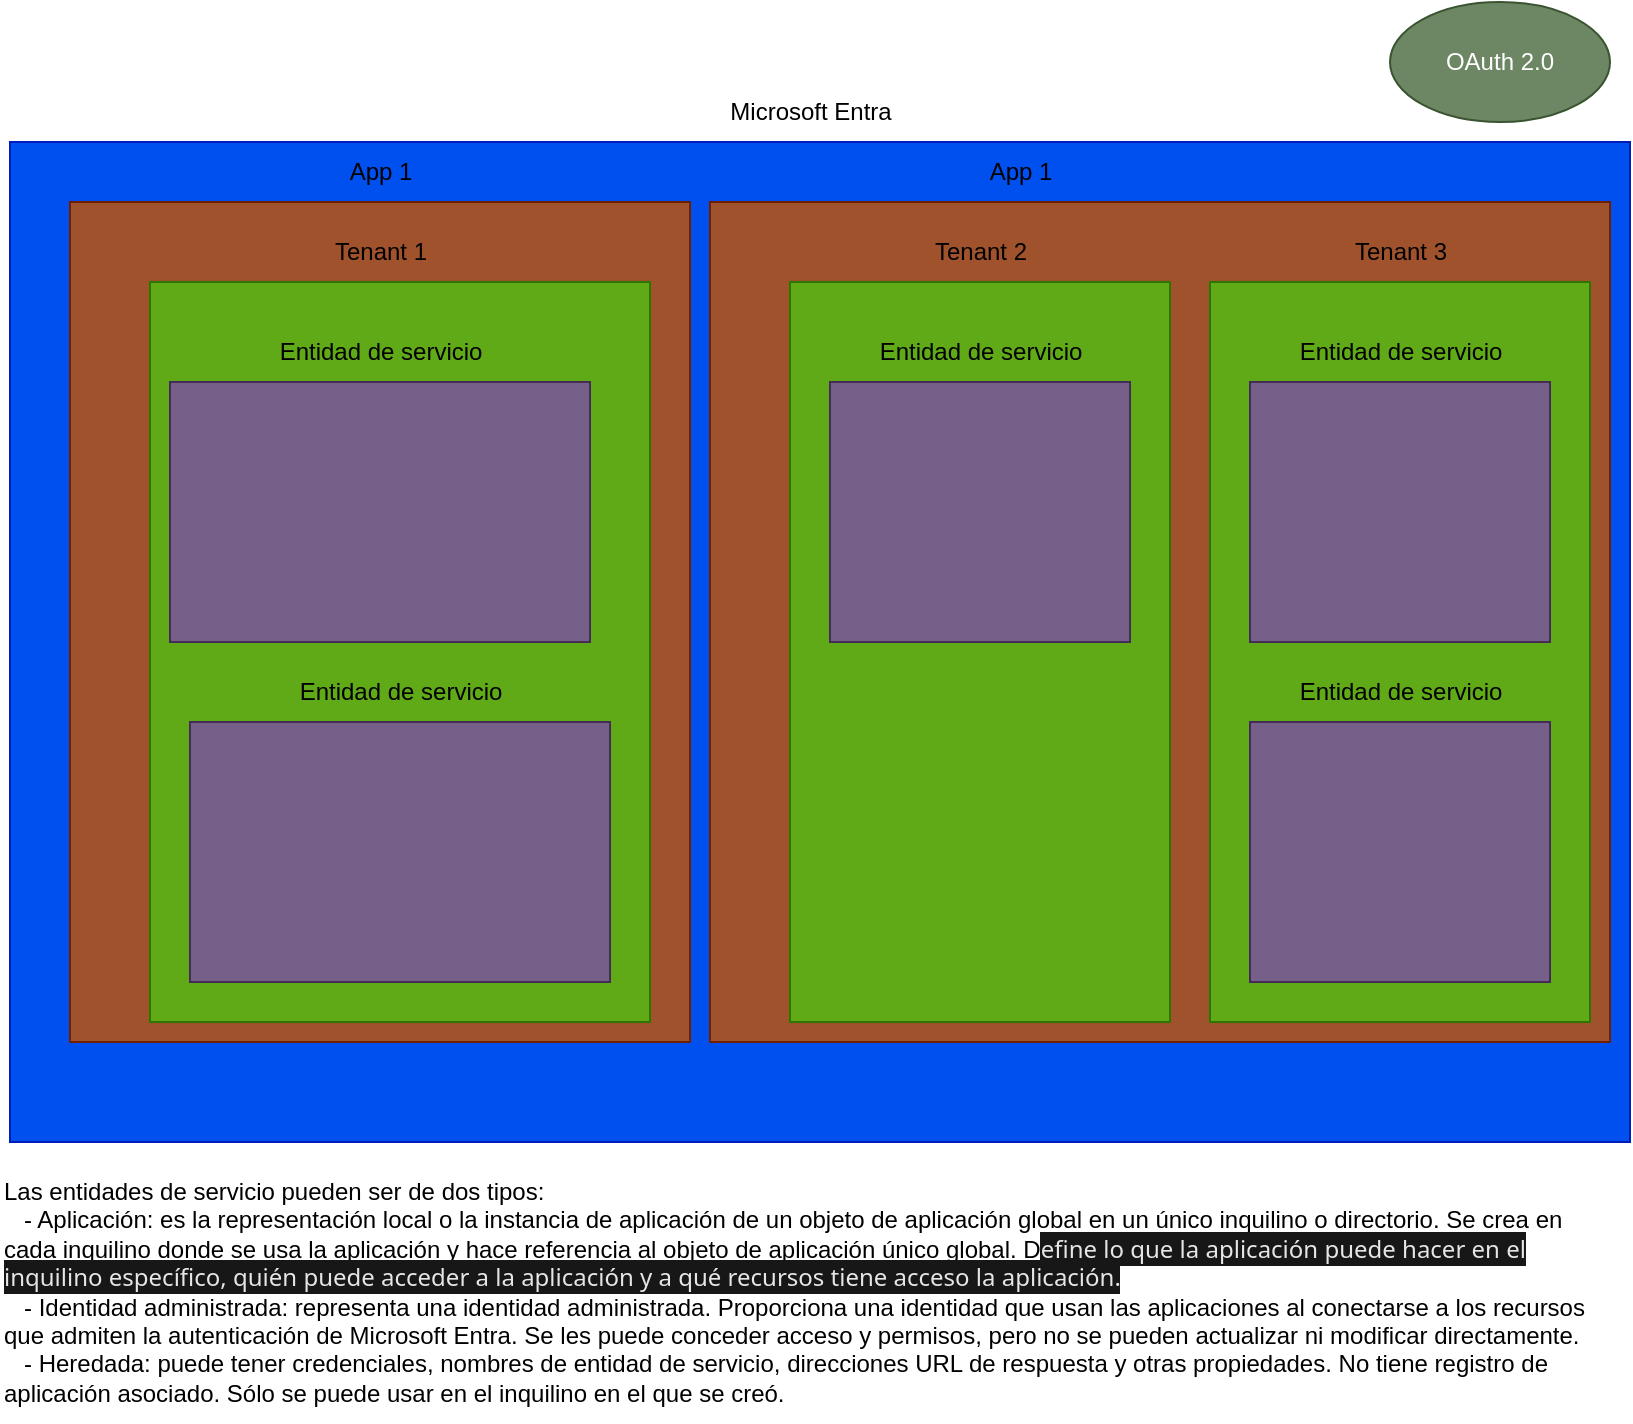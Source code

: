 <mxfile>
    <diagram id="VKVBnWXZFm83O2qIKnpS" name="Page-1">
        <mxGraphModel dx="1090" dy="787" grid="1" gridSize="10" guides="1" tooltips="1" connect="1" arrows="1" fold="1" page="1" pageScale="1" pageWidth="850" pageHeight="1100" math="0" shadow="0">
            <root>
                <mxCell id="0"/>
                <mxCell id="1" parent="0"/>
                <mxCell id="2" value="" style="rounded=0;whiteSpace=wrap;html=1;fillColor=#0050ef;fontColor=#ffffff;strokeColor=#001DBC;" vertex="1" parent="1">
                    <mxGeometry x="20" y="80" width="810" height="500" as="geometry"/>
                </mxCell>
                <mxCell id="3" value="Microsoft Entra" style="text;html=1;align=center;verticalAlign=middle;resizable=0;points=[];autosize=1;strokeColor=none;fillColor=none;" vertex="1" parent="1">
                    <mxGeometry x="370" y="50" width="100" height="30" as="geometry"/>
                </mxCell>
                <mxCell id="29" value="Las entidades de servicio pueden ser de dos tipos:&amp;nbsp;&lt;br&gt;&lt;span style=&quot;background-color: initial;&quot;&gt;&amp;nbsp; &amp;nbsp;- Aplicación: es la representación local o la instancia de aplicación de un objeto de aplicación global en un único inquilino o directorio. Se crea en&amp;nbsp;&lt;/span&gt;&lt;br&gt;&lt;span style=&quot;background-color: initial;&quot;&gt;&lt;span style=&quot;&quot;&gt;cada inquilino donde se usa la aplicación y hace referencia al objeto de aplicación único globa&lt;/span&gt;&lt;font style=&quot;font-size: 12px;&quot;&gt;l. D&lt;/font&gt;&lt;/span&gt;&lt;span style=&quot;color: rgb(230, 230, 230); font-family: &amp;quot;Segoe UI&amp;quot;, SegoeUI, &amp;quot;Helvetica Neue&amp;quot;, Helvetica, Arial, sans-serif; background-color: rgb(23, 23, 23);&quot;&gt;&lt;font style=&quot;font-size: 12px;&quot;&gt;efine lo que la aplicación&amp;nbsp;puede hacer en&amp;nbsp;el &lt;br&gt;inquilino específico, quién puede acceder a la aplicación y a qué recursos tiene acceso la aplicación.&lt;/font&gt;&lt;/span&gt;&lt;br&gt;&lt;span style=&quot;background-color: initial;&quot;&gt;&amp;nbsp; &amp;nbsp;- Identidad administrada: representa una identidad administrada. Proporciona una identidad que usan las aplicaciones al conectarse a los recursos &lt;br&gt;que admiten la autenticación de Microsoft Entra. Se les puede conceder acceso y permisos, pero no se pueden actualizar ni modificar directamente.&lt;/span&gt;&lt;br&gt;&lt;span style=&quot;background-color: initial;&quot;&gt;&amp;nbsp; &amp;nbsp;- Heredada: puede tener credenciales, nombres de entidad de servicio, direcciones URL de respuesta y otras propiedades. No tiene registro de&amp;nbsp;&lt;br&gt;aplicación asociado. Sólo se puede usar en el inquilino en el que se creó.&lt;br&gt;&lt;/span&gt;" style="text;html=1;align=left;verticalAlign=middle;resizable=0;points=[];autosize=1;strokeColor=none;fillColor=none;" vertex="1" parent="1">
                    <mxGeometry x="15" y="590" width="810" height="130" as="geometry"/>
                </mxCell>
                <mxCell id="30" value="" style="rounded=0;whiteSpace=wrap;html=1;fontSize=12;fillColor=#a0522d;fontColor=#ffffff;strokeColor=#6D1F00;" vertex="1" parent="1">
                    <mxGeometry x="50" y="110" width="310" height="420" as="geometry"/>
                </mxCell>
                <mxCell id="10" value="" style="rounded=0;whiteSpace=wrap;html=1;fillColor=#60a917;fontColor=#ffffff;strokeColor=#2D7600;" vertex="1" parent="1">
                    <mxGeometry x="90" y="150" width="250" height="370" as="geometry"/>
                </mxCell>
                <mxCell id="7" value="Tenant 1" style="text;html=1;align=center;verticalAlign=middle;resizable=0;points=[];autosize=1;strokeColor=none;fillColor=none;" vertex="1" parent="1">
                    <mxGeometry x="170" y="120" width="70" height="30" as="geometry"/>
                </mxCell>
                <mxCell id="17" value="Entidad de servicio" style="text;html=1;align=center;verticalAlign=middle;resizable=0;points=[];autosize=1;strokeColor=none;fillColor=none;" vertex="1" parent="1">
                    <mxGeometry x="145" y="170" width="120" height="30" as="geometry"/>
                </mxCell>
                <mxCell id="12" value="" style="rounded=0;whiteSpace=wrap;html=1;fillColor=#76608a;fontColor=#ffffff;strokeColor=#432D57;" vertex="1" parent="1">
                    <mxGeometry x="100" y="200" width="210" height="130" as="geometry"/>
                </mxCell>
                <mxCell id="20" value="Entidad de servicio" style="text;html=1;align=center;verticalAlign=middle;resizable=0;points=[];autosize=1;strokeColor=none;fillColor=none;" vertex="1" parent="1">
                    <mxGeometry x="155" y="340" width="120" height="30" as="geometry"/>
                </mxCell>
                <mxCell id="28" value="" style="rounded=0;whiteSpace=wrap;html=1;fillColor=#76608a;fontColor=#ffffff;strokeColor=#432D57;" vertex="1" parent="1">
                    <mxGeometry x="110" y="370" width="210" height="130" as="geometry"/>
                </mxCell>
                <mxCell id="32" value="App 1" style="text;html=1;align=center;verticalAlign=middle;resizable=0;points=[];autosize=1;strokeColor=none;fillColor=none;" vertex="1" parent="1">
                    <mxGeometry x="180" y="80" width="50" height="30" as="geometry"/>
                </mxCell>
                <mxCell id="33" value="" style="rounded=0;whiteSpace=wrap;html=1;fontSize=12;fillColor=#a0522d;fontColor=#ffffff;strokeColor=#6D1F00;" vertex="1" parent="1">
                    <mxGeometry x="370" y="110" width="450" height="420" as="geometry"/>
                </mxCell>
                <mxCell id="34" value="" style="rounded=0;whiteSpace=wrap;html=1;fillColor=#60a917;fontColor=#ffffff;strokeColor=#2D7600;" vertex="1" parent="1">
                    <mxGeometry x="410" y="150" width="190" height="370" as="geometry"/>
                </mxCell>
                <mxCell id="35" value="Tenant 2" style="text;html=1;align=center;verticalAlign=middle;resizable=0;points=[];autosize=1;strokeColor=none;fillColor=none;" vertex="1" parent="1">
                    <mxGeometry x="470" y="120" width="70" height="30" as="geometry"/>
                </mxCell>
                <mxCell id="36" value="Entidad de servicio" style="text;html=1;align=center;verticalAlign=middle;resizable=0;points=[];autosize=1;strokeColor=none;fillColor=none;" vertex="1" parent="1">
                    <mxGeometry x="445" y="170" width="120" height="30" as="geometry"/>
                </mxCell>
                <mxCell id="37" value="" style="rounded=0;whiteSpace=wrap;html=1;fillColor=#76608a;fontColor=#ffffff;strokeColor=#432D57;" vertex="1" parent="1">
                    <mxGeometry x="430" y="200" width="150" height="130" as="geometry"/>
                </mxCell>
                <mxCell id="40" value="App 1" style="text;html=1;align=center;verticalAlign=middle;resizable=0;points=[];autosize=1;strokeColor=none;fillColor=none;" vertex="1" parent="1">
                    <mxGeometry x="500" y="80" width="50" height="30" as="geometry"/>
                </mxCell>
                <mxCell id="41" value="" style="rounded=0;whiteSpace=wrap;html=1;fillColor=#60a917;fontColor=#ffffff;strokeColor=#2D7600;" vertex="1" parent="1">
                    <mxGeometry x="620" y="150" width="190" height="370" as="geometry"/>
                </mxCell>
                <mxCell id="42" value="Tenant 3" style="text;html=1;align=center;verticalAlign=middle;resizable=0;points=[];autosize=1;strokeColor=none;fillColor=none;" vertex="1" parent="1">
                    <mxGeometry x="680" y="120" width="70" height="30" as="geometry"/>
                </mxCell>
                <mxCell id="43" value="Entidad de servicio" style="text;html=1;align=center;verticalAlign=middle;resizable=0;points=[];autosize=1;strokeColor=none;fillColor=none;" vertex="1" parent="1">
                    <mxGeometry x="655" y="170" width="120" height="30" as="geometry"/>
                </mxCell>
                <mxCell id="44" value="" style="rounded=0;whiteSpace=wrap;html=1;fillColor=#76608a;fontColor=#ffffff;strokeColor=#432D57;" vertex="1" parent="1">
                    <mxGeometry x="640" y="200" width="150" height="130" as="geometry"/>
                </mxCell>
                <mxCell id="45" value="Entidad de servicio" style="text;html=1;align=center;verticalAlign=middle;resizable=0;points=[];autosize=1;strokeColor=none;fillColor=none;" vertex="1" parent="1">
                    <mxGeometry x="655" y="340" width="120" height="30" as="geometry"/>
                </mxCell>
                <mxCell id="46" value="" style="rounded=0;whiteSpace=wrap;html=1;fillColor=#76608a;fontColor=#ffffff;strokeColor=#432D57;" vertex="1" parent="1">
                    <mxGeometry x="640" y="370" width="150" height="130" as="geometry"/>
                </mxCell>
                <mxCell id="47" value="OAuth 2.0" style="ellipse;whiteSpace=wrap;html=1;fontSize=12;fillColor=#6d8764;fontColor=#ffffff;strokeColor=#3A5431;" vertex="1" parent="1">
                    <mxGeometry x="710" y="10" width="110" height="60" as="geometry"/>
                </mxCell>
            </root>
        </mxGraphModel>
    </diagram>
</mxfile>